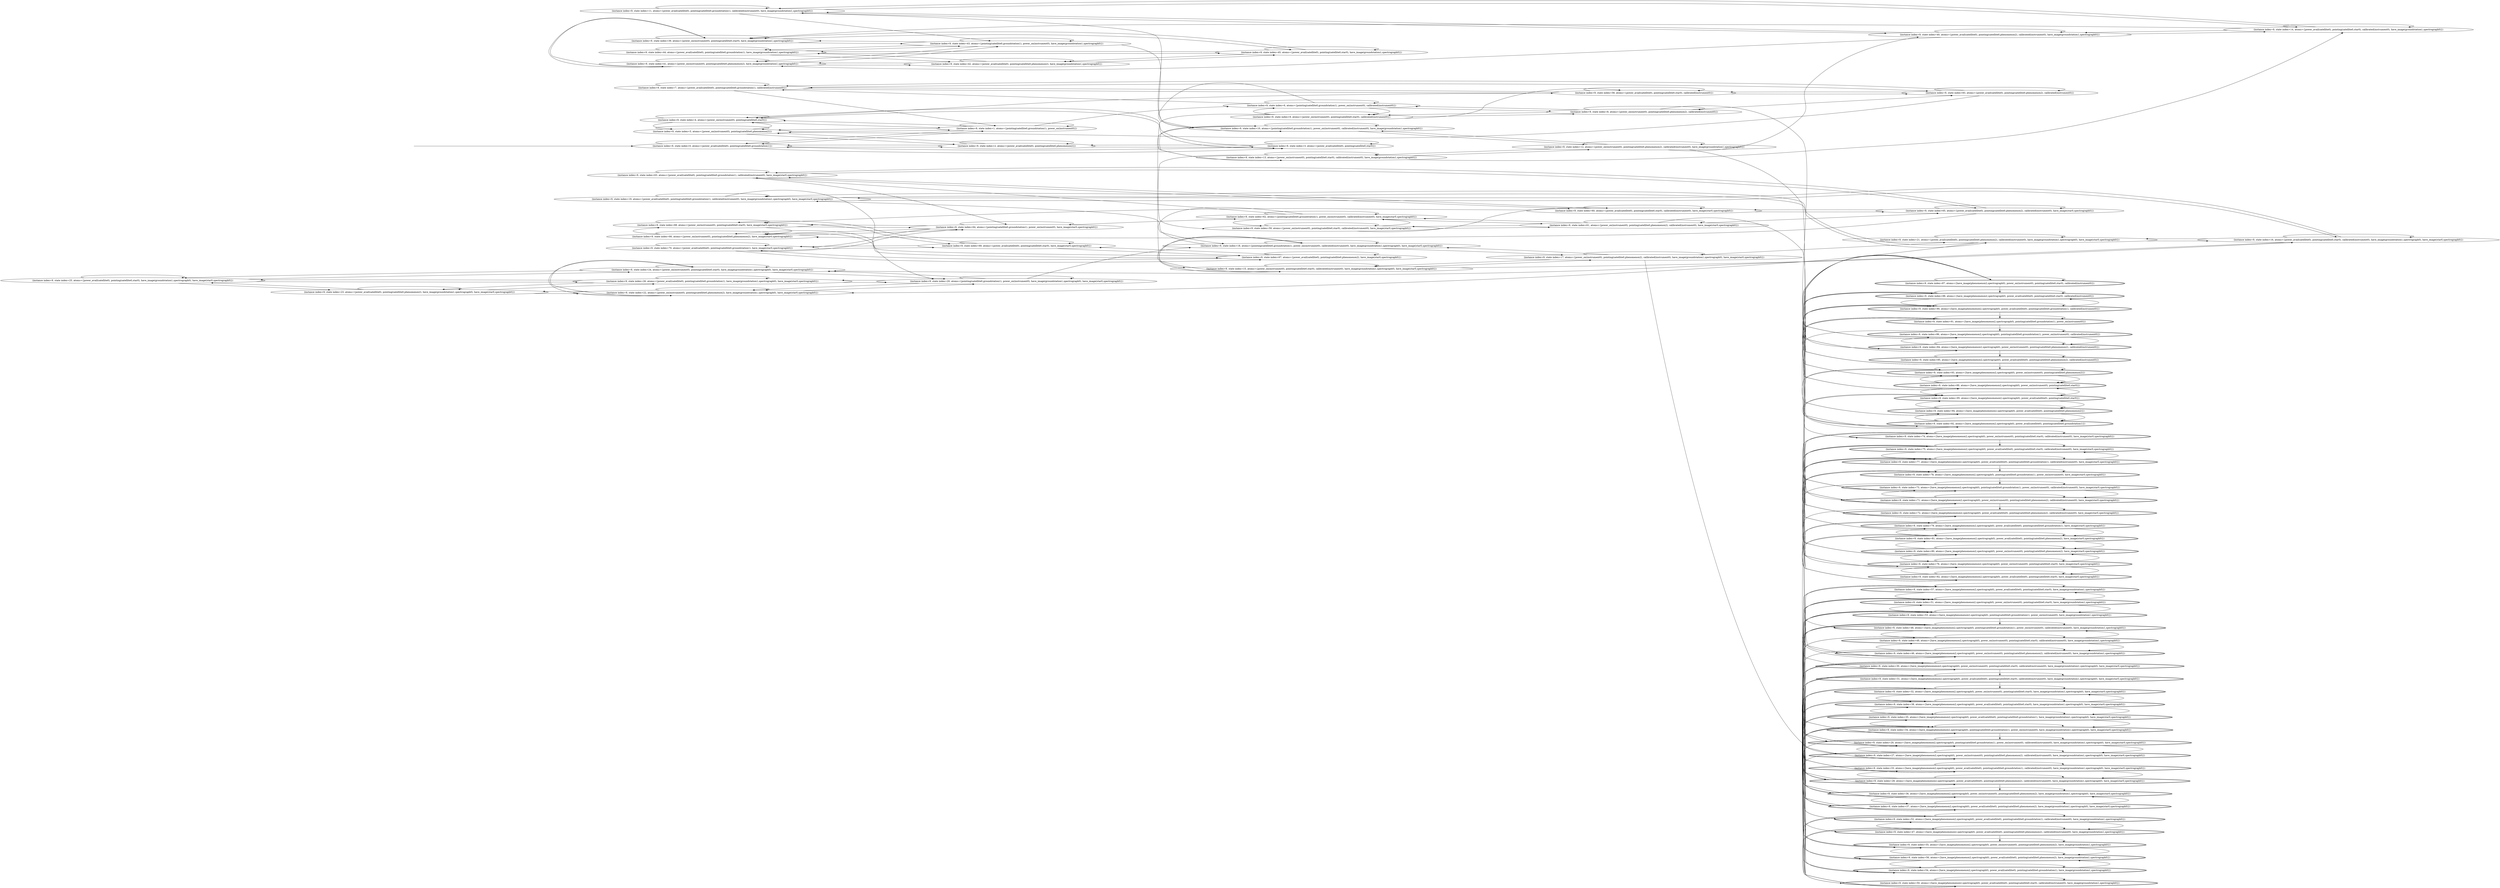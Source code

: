 digraph {
rankdir="LR"
s25[label="(instance index=9, state index=25, atoms={power_avail(satellite0), pointing(satellite0,star0), have_image(groundstation1,spectrograph0), have_image(star0,spectrograph0)})"]
s23[label="(instance index=9, state index=23, atoms={power_avail(satellite0), pointing(satellite0,phenomenon2), have_image(groundstation1,spectrograph0), have_image(star0,spectrograph0)})"]
s21[label="(instance index=9, state index=21, atoms={power_avail(satellite0), pointing(satellite0,phenomenon2), calibrated(instrument0), have_image(groundstation1,spectrograph0), have_image(star0,spectrograph0)})"]
s16[label="(instance index=9, state index=16, atoms={power_avail(satellite0), pointing(satellite0,star0), calibrated(instrument0), have_image(groundstation1,spectrograph0), have_image(star0,spectrograph0)})"]
s83[label="(instance index=9, state index=83, atoms={power_avail(satellite0), pointing(satellite0,phenomenon2), calibrated(instrument0)})"]
s58[label="(instance index=9, state index=58, atoms={power_avail(satellite0), pointing(satellite0,star0), calibrated(instrument0)})"]
s3[label="(instance index=9, state index=3, atoms={power_avail(satellite0), pointing(satellite0,star0)})"]
s2[label="(instance index=9, state index=2, atoms={power_avail(satellite0), pointing(satellite0,phenomenon2)})"]
s42[label="(instance index=9, state index=42, atoms={power_avail(satellite0), pointing(satellite0,phenomenon2), have_image(groundstation1,spectrograph0)})"]
s45[label="(instance index=9, state index=45, atoms={power_avail(satellite0), pointing(satellite0,star0), have_image(groundstation1,spectrograph0)})"]
s40[label="(instance index=9, state index=40, atoms={power_avail(satellite0), pointing(satellite0,phenomenon2), calibrated(instrument0), have_image(groundstation1,spectrograph0)})"]
s14[label="(instance index=9, state index=14, atoms={power_avail(satellite0), pointing(satellite0,star0), calibrated(instrument0), have_image(groundstation1,spectrograph0)})"]
s69[label="(instance index=9, state index=69, atoms={power_avail(satellite0), pointing(satellite0,star0), have_image(star0,spectrograph0)})"]
s67[label="(instance index=9, state index=67, atoms={power_avail(satellite0), pointing(satellite0,phenomenon2), have_image(star0,spectrograph0)})"]
s65[label="(instance index=9, state index=65, atoms={power_avail(satellite0), pointing(satellite0,phenomenon2), calibrated(instrument0), have_image(star0,spectrograph0)})"]
s60[label="(instance index=9, state index=60, atoms={power_avail(satellite0), pointing(satellite0,star0), calibrated(instrument0), have_image(star0,spectrograph0)})"]
s26[label="(instance index=9, state index=26, atoms={power_avail(satellite0), pointing(satellite0,groundstation1), have_image(groundstation1,spectrograph0), have_image(star0,spectrograph0)})"]
s24[label="(instance index=9, state index=24, atoms={power_on(instrument0), pointing(satellite0,star0), have_image(groundstation1,spectrograph0), have_image(star0,spectrograph0)})"]
s22[label="(instance index=9, state index=22, atoms={power_on(instrument0), pointing(satellite0,phenomenon2), have_image(groundstation1,spectrograph0), have_image(star0,spectrograph0)})"]
s19[label="(instance index=9, state index=19, atoms={power_avail(satellite0), pointing(satellite0,groundstation1), calibrated(instrument0), have_image(groundstation1,spectrograph0), have_image(star0,spectrograph0)})"]
s7[label="(instance index=9, state index=7, atoms={power_avail(satellite0), pointing(satellite0,groundstation1), calibrated(instrument0)})"]
s5[label="(instance index=9, state index=5, atoms={power_on(instrument0), pointing(satellite0,phenomenon2)})"]
s4[label="(instance index=9, state index=4, atoms={power_on(instrument0), pointing(satellite0,star0)})"]
s0[label="(instance index=9, state index=0, atoms={power_avail(satellite0), pointing(satellite0,groundstation1)})"]
s44[label="(instance index=9, state index=44, atoms={power_avail(satellite0), pointing(satellite0,groundstation1), have_image(groundstation1,spectrograph0)})"]
s41[label="(instance index=9, state index=41, atoms={power_on(instrument0), pointing(satellite0,phenomenon2), have_image(groundstation1,spectrograph0)})"]
s39[label="(instance index=9, state index=39, atoms={power_on(instrument0), pointing(satellite0,star0), have_image(groundstation1,spectrograph0)})"]
s11[label="(instance index=9, state index=11, atoms={power_avail(satellite0), pointing(satellite0,groundstation1), calibrated(instrument0), have_image(groundstation1,spectrograph0)})"]
s70[label="(instance index=9, state index=70, atoms={power_avail(satellite0), pointing(satellite0,groundstation1), have_image(star0,spectrograph0)})"]
s68[label="(instance index=9, state index=68, atoms={power_on(instrument0), pointing(satellite0,star0), have_image(star0,spectrograph0)})"]
s66[label="(instance index=9, state index=66, atoms={power_on(instrument0), pointing(satellite0,phenomenon2), have_image(star0,spectrograph0)})"]
s63[label="(instance index=9, state index=63, atoms={power_avail(satellite0), pointing(satellite0,groundstation1), calibrated(instrument0), have_image(star0,spectrograph0)})"]
s20[label="(instance index=9, state index=20, atoms={pointing(satellite0,groundstation1), power_on(instrument0), have_image(groundstation1,spectrograph0), have_image(star0,spectrograph0)})"]
s1[label="(instance index=9, state index=1, atoms={pointing(satellite0,groundstation1), power_on(instrument0)})"]
s43[label="(instance index=9, state index=43, atoms={pointing(satellite0,groundstation1), power_on(instrument0), have_image(groundstation1,spectrograph0)})"]
s64[label="(instance index=9, state index=64, atoms={pointing(satellite0,groundstation1), power_on(instrument0), have_image(star0,spectrograph0)})"]
s18[label="(instance index=9, state index=18, atoms={pointing(satellite0,groundstation1), power_on(instrument0), calibrated(instrument0), have_image(groundstation1,spectrograph0), have_image(star0,spectrograph0)})"]
s15[label="(instance index=9, state index=15, atoms={power_on(instrument0), pointing(satellite0,star0), calibrated(instrument0), have_image(groundstation1,spectrograph0), have_image(star0,spectrograph0)})"]
s13[label="(instance index=9, state index=13, atoms={power_on(instrument0), pointing(satellite0,star0), calibrated(instrument0), have_image(groundstation1,spectrograph0)})"]
s59[label="(instance index=9, state index=59, atoms={power_on(instrument0), pointing(satellite0,star0), calibrated(instrument0), have_image(star0,spectrograph0)})"]
s62[label="(instance index=9, state index=62, atoms={pointing(satellite0,groundstation1), power_on(instrument0), calibrated(instrument0), have_image(star0,spectrograph0)})"]
s10[label="(instance index=9, state index=10, atoms={pointing(satellite0,groundstation1), power_on(instrument0), calibrated(instrument0), have_image(groundstation1,spectrograph0)})"]
s6[label="(instance index=9, state index=6, atoms={pointing(satellite0,groundstation1), power_on(instrument0), calibrated(instrument0)})"]
s9[label="(instance index=9, state index=9, atoms={power_on(instrument0), pointing(satellite0,star0), calibrated(instrument0)})"]
s17[label="(instance index=9, state index=17, atoms={power_on(instrument0), pointing(satellite0,phenomenon2), calibrated(instrument0), have_image(groundstation1,spectrograph0), have_image(star0,spectrograph0)})"]
s12[label="(instance index=9, state index=12, atoms={power_on(instrument0), pointing(satellite0,phenomenon2), calibrated(instrument0), have_image(groundstation1,spectrograph0)})"]
s61[label="(instance index=9, state index=61, atoms={power_on(instrument0), pointing(satellite0,phenomenon2), calibrated(instrument0), have_image(star0,spectrograph0)})"]
s8[label="(instance index=9, state index=8, atoms={power_on(instrument0), pointing(satellite0,phenomenon2), calibrated(instrument0)})"]
s90[peripheries=2,label="(instance index=9, state index=90, atoms={have_image(phenomenon2,spectrograph0), power_avail(satellite0), pointing(satellite0,groundstation1), calibrated(instrument0)})"]
s31[peripheries=2,label="(instance index=9, state index=31, atoms={have_image(phenomenon2,spectrograph0), power_avail(satellite0), pointing(satellite0,star0), calibrated(instrument0), have_image(groundstation1,spectrograph0), have_image(star0,spectrograph0)})"]
s38[peripheries=2,label="(instance index=9, state index=38, atoms={have_image(phenomenon2,spectrograph0), power_avail(satellite0), pointing(satellite0,star0), have_image(groundstation1,spectrograph0), have_image(star0,spectrograph0)})"]
s91[peripheries=2,label="(instance index=9, state index=91, atoms={have_image(phenomenon2,spectrograph0), pointing(satellite0,groundstation1), power_on(instrument0)})"]
s32[peripheries=2,label="(instance index=9, state index=32, atoms={have_image(phenomenon2,spectrograph0), power_on(instrument0), pointing(satellite0,star0), have_image(groundstation1,spectrograph0), have_image(star0,spectrograph0)})"]
s51[peripheries=2,label="(instance index=9, state index=51, atoms={have_image(phenomenon2,spectrograph0), power_on(instrument0), pointing(satellite0,star0), have_image(groundstation1,spectrograph0)})"]
s52[peripheries=2,label="(instance index=9, state index=52, atoms={have_image(phenomenon2,spectrograph0), power_avail(satellite0), pointing(satellite0,groundstation1), calibrated(instrument0), have_image(groundstation1,spectrograph0)})"]
s53[peripheries=2,label="(instance index=9, state index=53, atoms={have_image(phenomenon2,spectrograph0), pointing(satellite0,groundstation1), power_on(instrument0), have_image(groundstation1,spectrograph0)})"]
s54[peripheries=2,label="(instance index=9, state index=54, atoms={have_image(phenomenon2,spectrograph0), power_avail(satellite0), pointing(satellite0,groundstation1), have_image(groundstation1,spectrograph0)})"]
s55[peripheries=2,label="(instance index=9, state index=55, atoms={have_image(phenomenon2,spectrograph0), power_on(instrument0), pointing(satellite0,phenomenon2), have_image(groundstation1,spectrograph0)})"]
s56[peripheries=2,label="(instance index=9, state index=56, atoms={have_image(phenomenon2,spectrograph0), power_avail(satellite0), pointing(satellite0,phenomenon2), have_image(groundstation1,spectrograph0)})"]
s57[peripheries=2,label="(instance index=9, state index=57, atoms={have_image(phenomenon2,spectrograph0), power_avail(satellite0), pointing(satellite0,star0), have_image(groundstation1,spectrograph0)})"]
s37[peripheries=2,label="(instance index=9, state index=37, atoms={have_image(phenomenon2,spectrograph0), power_avail(satellite0), pointing(satellite0,phenomenon2), have_image(groundstation1,spectrograph0), have_image(star0,spectrograph0)})"]
s95[peripheries=2,label="(instance index=9, state index=95, atoms={have_image(phenomenon2,spectrograph0), power_avail(satellite0), pointing(satellite0,star0)})"]
s36[peripheries=2,label="(instance index=9, state index=36, atoms={have_image(phenomenon2,spectrograph0), power_on(instrument0), pointing(satellite0,phenomenon2), have_image(groundstation1,spectrograph0), have_image(star0,spectrograph0)})"]
s94[peripheries=2,label="(instance index=9, state index=94, atoms={have_image(phenomenon2,spectrograph0), power_avail(satellite0), pointing(satellite0,phenomenon2)})"]
s35[peripheries=2,label="(instance index=9, state index=35, atoms={have_image(phenomenon2,spectrograph0), power_avail(satellite0), pointing(satellite0,groundstation1), have_image(groundstation1,spectrograph0), have_image(star0,spectrograph0)})"]
s93[peripheries=2,label="(instance index=9, state index=93, atoms={have_image(phenomenon2,spectrograph0), power_on(instrument0), pointing(satellite0,phenomenon2)})"]
s34[peripheries=2,label="(instance index=9, state index=34, atoms={have_image(phenomenon2,spectrograph0), pointing(satellite0,groundstation1), power_on(instrument0), have_image(groundstation1,spectrograph0), have_image(star0,spectrograph0)})"]
s92[peripheries=2,label="(instance index=9, state index=92, atoms={have_image(phenomenon2,spectrograph0), power_avail(satellite0), pointing(satellite0,groundstation1)})"]
s33[peripheries=2,label="(instance index=9, state index=33, atoms={have_image(phenomenon2,spectrograph0), power_avail(satellite0), pointing(satellite0,groundstation1), calibrated(instrument0), have_image(groundstation1,spectrograph0), have_image(star0,spectrograph0)})"]
s50[peripheries=2,label="(instance index=9, state index=50, atoms={have_image(phenomenon2,spectrograph0), power_avail(satellite0), pointing(satellite0,star0), calibrated(instrument0), have_image(groundstation1,spectrograph0)})"]
s79[peripheries=2,label="(instance index=9, state index=79, atoms={have_image(phenomenon2,spectrograph0), power_avail(satellite0), pointing(satellite0,groundstation1), have_image(star0,spectrograph0)})"]
s49[peripheries=2,label="(instance index=9, state index=49, atoms={have_image(phenomenon2,spectrograph0), power_on(instrument0), pointing(satellite0,star0), calibrated(instrument0), have_image(groundstation1,spectrograph0)})"]
s78[peripheries=2,label="(instance index=9, state index=78, atoms={have_image(phenomenon2,spectrograph0), pointing(satellite0,groundstation1), power_on(instrument0), have_image(star0,spectrograph0)})"]
s48[peripheries=2,label="(instance index=9, state index=48, atoms={have_image(phenomenon2,spectrograph0), pointing(satellite0,groundstation1), power_on(instrument0), calibrated(instrument0), have_image(groundstation1,spectrograph0)})"]
s77[peripheries=2,label="(instance index=9, state index=77, atoms={have_image(phenomenon2,spectrograph0), power_avail(satellite0), pointing(satellite0,groundstation1), calibrated(instrument0), have_image(star0,spectrograph0)})"]
s47[peripheries=2,label="(instance index=9, state index=47, atoms={have_image(phenomenon2,spectrograph0), power_avail(satellite0), pointing(satellite0,phenomenon2), calibrated(instrument0), have_image(groundstation1,spectrograph0)})"]
s76[peripheries=2,label="(instance index=9, state index=76, atoms={have_image(phenomenon2,spectrograph0), power_on(instrument0), pointing(satellite0,star0), have_image(star0,spectrograph0)})"]
s46[peripheries=2,label="(instance index=9, state index=46, atoms={have_image(phenomenon2,spectrograph0), power_on(instrument0), pointing(satellite0,phenomenon2), calibrated(instrument0), have_image(groundstation1,spectrograph0)})"]
s75[peripheries=2,label="(instance index=9, state index=75, atoms={have_image(phenomenon2,spectrograph0), power_avail(satellite0), pointing(satellite0,star0), calibrated(instrument0), have_image(star0,spectrograph0)})"]
s74[peripheries=2,label="(instance index=9, state index=74, atoms={have_image(phenomenon2,spectrograph0), power_on(instrument0), pointing(satellite0,star0), calibrated(instrument0), have_image(star0,spectrograph0)})"]
s73[peripheries=2,label="(instance index=9, state index=73, atoms={have_image(phenomenon2,spectrograph0), pointing(satellite0,groundstation1), power_on(instrument0), calibrated(instrument0), have_image(star0,spectrograph0)})"]
s72[peripheries=2,label="(instance index=9, state index=72, atoms={have_image(phenomenon2,spectrograph0), power_avail(satellite0), pointing(satellite0,phenomenon2), calibrated(instrument0), have_image(star0,spectrograph0)})"]
s71[peripheries=2,label="(instance index=9, state index=71, atoms={have_image(phenomenon2,spectrograph0), power_on(instrument0), pointing(satellite0,phenomenon2), calibrated(instrument0), have_image(star0,spectrograph0)})"]
s89[peripheries=2,label="(instance index=9, state index=89, atoms={have_image(phenomenon2,spectrograph0), power_on(instrument0), pointing(satellite0,star0)})"]
s30[peripheries=2,label="(instance index=9, state index=30, atoms={have_image(phenomenon2,spectrograph0), power_on(instrument0), pointing(satellite0,star0), calibrated(instrument0), have_image(groundstation1,spectrograph0), have_image(star0,spectrograph0)})"]
s88[peripheries=2,label="(instance index=9, state index=88, atoms={have_image(phenomenon2,spectrograph0), power_avail(satellite0), pointing(satellite0,star0), calibrated(instrument0)})"]
s29[peripheries=2,label="(instance index=9, state index=29, atoms={have_image(phenomenon2,spectrograph0), pointing(satellite0,groundstation1), power_on(instrument0), calibrated(instrument0), have_image(groundstation1,spectrograph0), have_image(star0,spectrograph0)})"]
s87[peripheries=2,label="(instance index=9, state index=87, atoms={have_image(phenomenon2,spectrograph0), power_on(instrument0), pointing(satellite0,star0), calibrated(instrument0)})"]
s28[peripheries=2,label="(instance index=9, state index=28, atoms={have_image(phenomenon2,spectrograph0), power_avail(satellite0), pointing(satellite0,phenomenon2), calibrated(instrument0), have_image(groundstation1,spectrograph0), have_image(star0,spectrograph0)})"]
s86[peripheries=2,label="(instance index=9, state index=86, atoms={have_image(phenomenon2,spectrograph0), pointing(satellite0,groundstation1), power_on(instrument0), calibrated(instrument0)})"]
s27[peripheries=2,label="(instance index=9, state index=27, atoms={have_image(phenomenon2,spectrograph0), power_on(instrument0), pointing(satellite0,phenomenon2), calibrated(instrument0), have_image(groundstation1,spectrograph0), have_image(star0,spectrograph0)})"]
s85[peripheries=2,label="(instance index=9, state index=85, atoms={have_image(phenomenon2,spectrograph0), power_avail(satellite0), pointing(satellite0,phenomenon2), calibrated(instrument0)})"]
s84[peripheries=2,label="(instance index=9, state index=84, atoms={have_image(phenomenon2,spectrograph0), power_on(instrument0), pointing(satellite0,phenomenon2), calibrated(instrument0)})"]
s82[peripheries=2,label="(instance index=9, state index=82, atoms={have_image(phenomenon2,spectrograph0), power_avail(satellite0), pointing(satellite0,star0), have_image(star0,spectrograph0)})"]
s81[peripheries=2,label="(instance index=9, state index=81, atoms={have_image(phenomenon2,spectrograph0), power_avail(satellite0), pointing(satellite0,phenomenon2), have_image(star0,spectrograph0)})"]
s80[peripheries=2,label="(instance index=9, state index=80, atoms={have_image(phenomenon2,spectrograph0), power_on(instrument0), pointing(satellite0,phenomenon2), have_image(star0,spectrograph0)})"]
Dangling [ label = "", style = invis ]
{ rank = same; Dangling }
Dangling -> s0
{ rank = same; s0}
{ rank = same; s26,s24,s22,s19,s7,s5,s4,s0,s44,s41,s39,s11,s70,s68,s66,s63}
{ rank = same; s20,s1,s43,s64}
{ rank = same; s18,s15,s13,s59,s62,s10,s6,s9}
{ rank = same; s17,s12,s61,s8}
{ rank = same; s90,s31,s38,s91,s32,s51,s52,s53,s54,s55,s56,s57,s37,s95,s36,s94,s35,s93,s34,s92,s33,s50,s79,s49,s78,s48,s77,s47,s76,s46,s75,s74,s73,s72,s71,s89,s30,s88,s29,s87,s28,s86,s27,s85,s84,s82,s81,s80}
{
s25->s23
s25->s26
s25->s25
s25->s24
s23->s23
s23->s22
s23->s26
s23->s25
s21->s22
s21->s19
s21->s21
s21->s16
s16->s21
s16->s16
s16->s19
s16->s24
s83->s7
s83->s5
s83->s83
s83->s58
s58->s7
s58->s4
s58->s83
s58->s58
s3->s4
s3->s3
s3->s2
s3->s0
s2->s3
s2->s2
s2->s5
s2->s0
s42->s45
s42->s44
s42->s42
s42->s41
s45->s45
s45->s39
s45->s44
s45->s42
s40->s14
s40->s11
s40->s41
s40->s40
s14->s39
s14->s14
s14->s11
s14->s40
s69->s70
s69->s69
s69->s68
s69->s67
s67->s70
s67->s69
s67->s67
s67->s66
s65->s63
s65->s66
s65->s60
s65->s65
s60->s63
s60->s68
s60->s60
s60->s65
}
{
s26->s23
s26->s26
s26->s20
s26->s25
s24->s22
s24->s20
s24->s25
s24->s24
s22->s23
s22->s22
s22->s20
s22->s24
s19->s20
s19->s19
s19->s21
s19->s16
s7->s7
s7->s83
s7->s58
s7->s1
s5->s5
s5->s4
s5->s2
s5->s1
s4->s5
s4->s4
s4->s3
s4->s1
s0->s3
s0->s2
s0->s1
s0->s0
s44->s45
s44->s44
s44->s43
s44->s42
s41->s39
s41->s43
s41->s42
s41->s41
s39->s39
s39->s45
s39->s43
s39->s41
s11->s14
s11->s43
s11->s11
s11->s40
s70->s70
s70->s67
s70->s69
s70->s64
s68->s68
s68->s66
s68->s69
s68->s64
s66->s68
s66->s67
s66->s66
s66->s64
s63->s63
s63->s60
s63->s65
s63->s64
}
{
s20->s26
s20->s24
s20->s22
s20->s20
s20->s18
s1->s4
s1->s6
s1->s1
s1->s5
s1->s0
s43->s43
s43->s10
s43->s41
s43->s44
s43->s39
s64->s62
s64->s70
s64->s68
s64->s66
s64->s64
}
{
s18->s15
s18->s19
s18->s18
s18->s17
s15->s15
s15->s18
s15->s17
s15->s16
s13->s14
s13->s13
s13->s12
s13->s15
s13->s10
s59->s62
s59->s61
s59->s60
s59->s59
s62->s62
s62->s61
s62->s59
s62->s63
s62->s18
s10->s13
s10->s12
s10->s11
s10->s10
s6->s10
s6->s9
s6->s8
s6->s7
s6->s6
s9->s59
s9->s9
s9->s58
s9->s8
s9->s6
}
{
s17->s21
s17->s18
s17->s27
s17->s17
s17->s15
s12->s46
s12->s13
s12->s12
s12->s10
s12->s40
s61->s62
s61->s59
s61->s61
s61->s71
s61->s65
s8->s84
s8->s9
s8->s83
s8->s8
s8->s6
}
{
s90->s91
s90->s85
s90->s90
s90->s88
s31->s31
s31->s28
s31->s33
s31->s32
s38->s38
s38->s35
s38->s37
s38->s32
s91->s93
s91->s92
s91->s89
s91->s91
s91->s86
s32->s38
s32->s36
s32->s34
s32->s32
s51->s55
s51->s53
s51->s51
s51->s57
s52->s53
s52->s47
s52->s52
s52->s50
s53->s55
s53->s54
s53->s51
s53->s53
s53->s48
s54->s54
s54->s53
s54->s57
s54->s56
s55->s55
s55->s53
s55->s51
s55->s56
s56->s55
s56->s54
s56->s57
s56->s56
s57->s54
s57->s57
s57->s51
s57->s56
s37->s38
s37->s37
s37->s36
s37->s35
s95->s95
s95->s92
s95->s94
s95->s89
s36->s36
s36->s34
s36->s37
s36->s32
s94->s95
s94->s94
s94->s93
s94->s92
s35->s38
s35->s37
s35->s35
s35->s34
s93->s93
s93->s91
s93->s94
s93->s89
s34->s36
s34->s35
s34->s29
s34->s34
s34->s32
s92->s95
s92->s94
s92->s92
s92->s91
s33->s31
s33->s34
s33->s28
s33->s33
s50->s47
s50->s52
s50->s51
s50->s50
s79->s79
s79->s78
s79->s82
s79->s81
s49->s30
s49->s50
s49->s49
s49->s48
s49->s46
s78->s80
s78->s79
s78->s76
s78->s78
s78->s73
s48->s46
s48->s52
s48->s49
s48->s48
s77->s78
s77->s75
s77->s77
s77->s72
s47->s47
s47->s52
s47->s55
s47->s50
s76->s78
s76->s76
s76->s82
s76->s80
s46->s47
s46->s46
s46->s49
s46->s48
s75->s76
s75->s75
s75->s77
s75->s72
s74->s71
s74->s75
s74->s74
s74->s73
s73->s77
s73->s29
s73->s74
s73->s73
s73->s71
s72->s80
s72->s75
s72->s77
s72->s72
s71->s71
s71->s74
s71->s73
s71->s72
s89->s95
s89->s93
s89->s91
s89->s89
s30->s31
s30->s30
s30->s29
s30->s27
s88->s85
s88->s90
s88->s89
s88->s88
s29->s30
s29->s29
s29->s27
s29->s33
s87->s88
s87->s87
s87->s86
s87->s84
s87->s74
s28->s31
s28->s36
s28->s28
s28->s33
s86->s90
s86->s87
s86->s86
s86->s84
s86->s48
s27->s30
s27->s29
s27->s28
s27->s27
s85->s85
s85->s90
s85->s93
s85->s88
s84->s87
s84->s86
s84->s85
s84->s84
s82->s79
s82->s82
s82->s76
s82->s81
s81->s79
s81->s82
s81->s81
s81->s80
s80->s78
s80->s76
s80->s81
s80->s80
}
}

